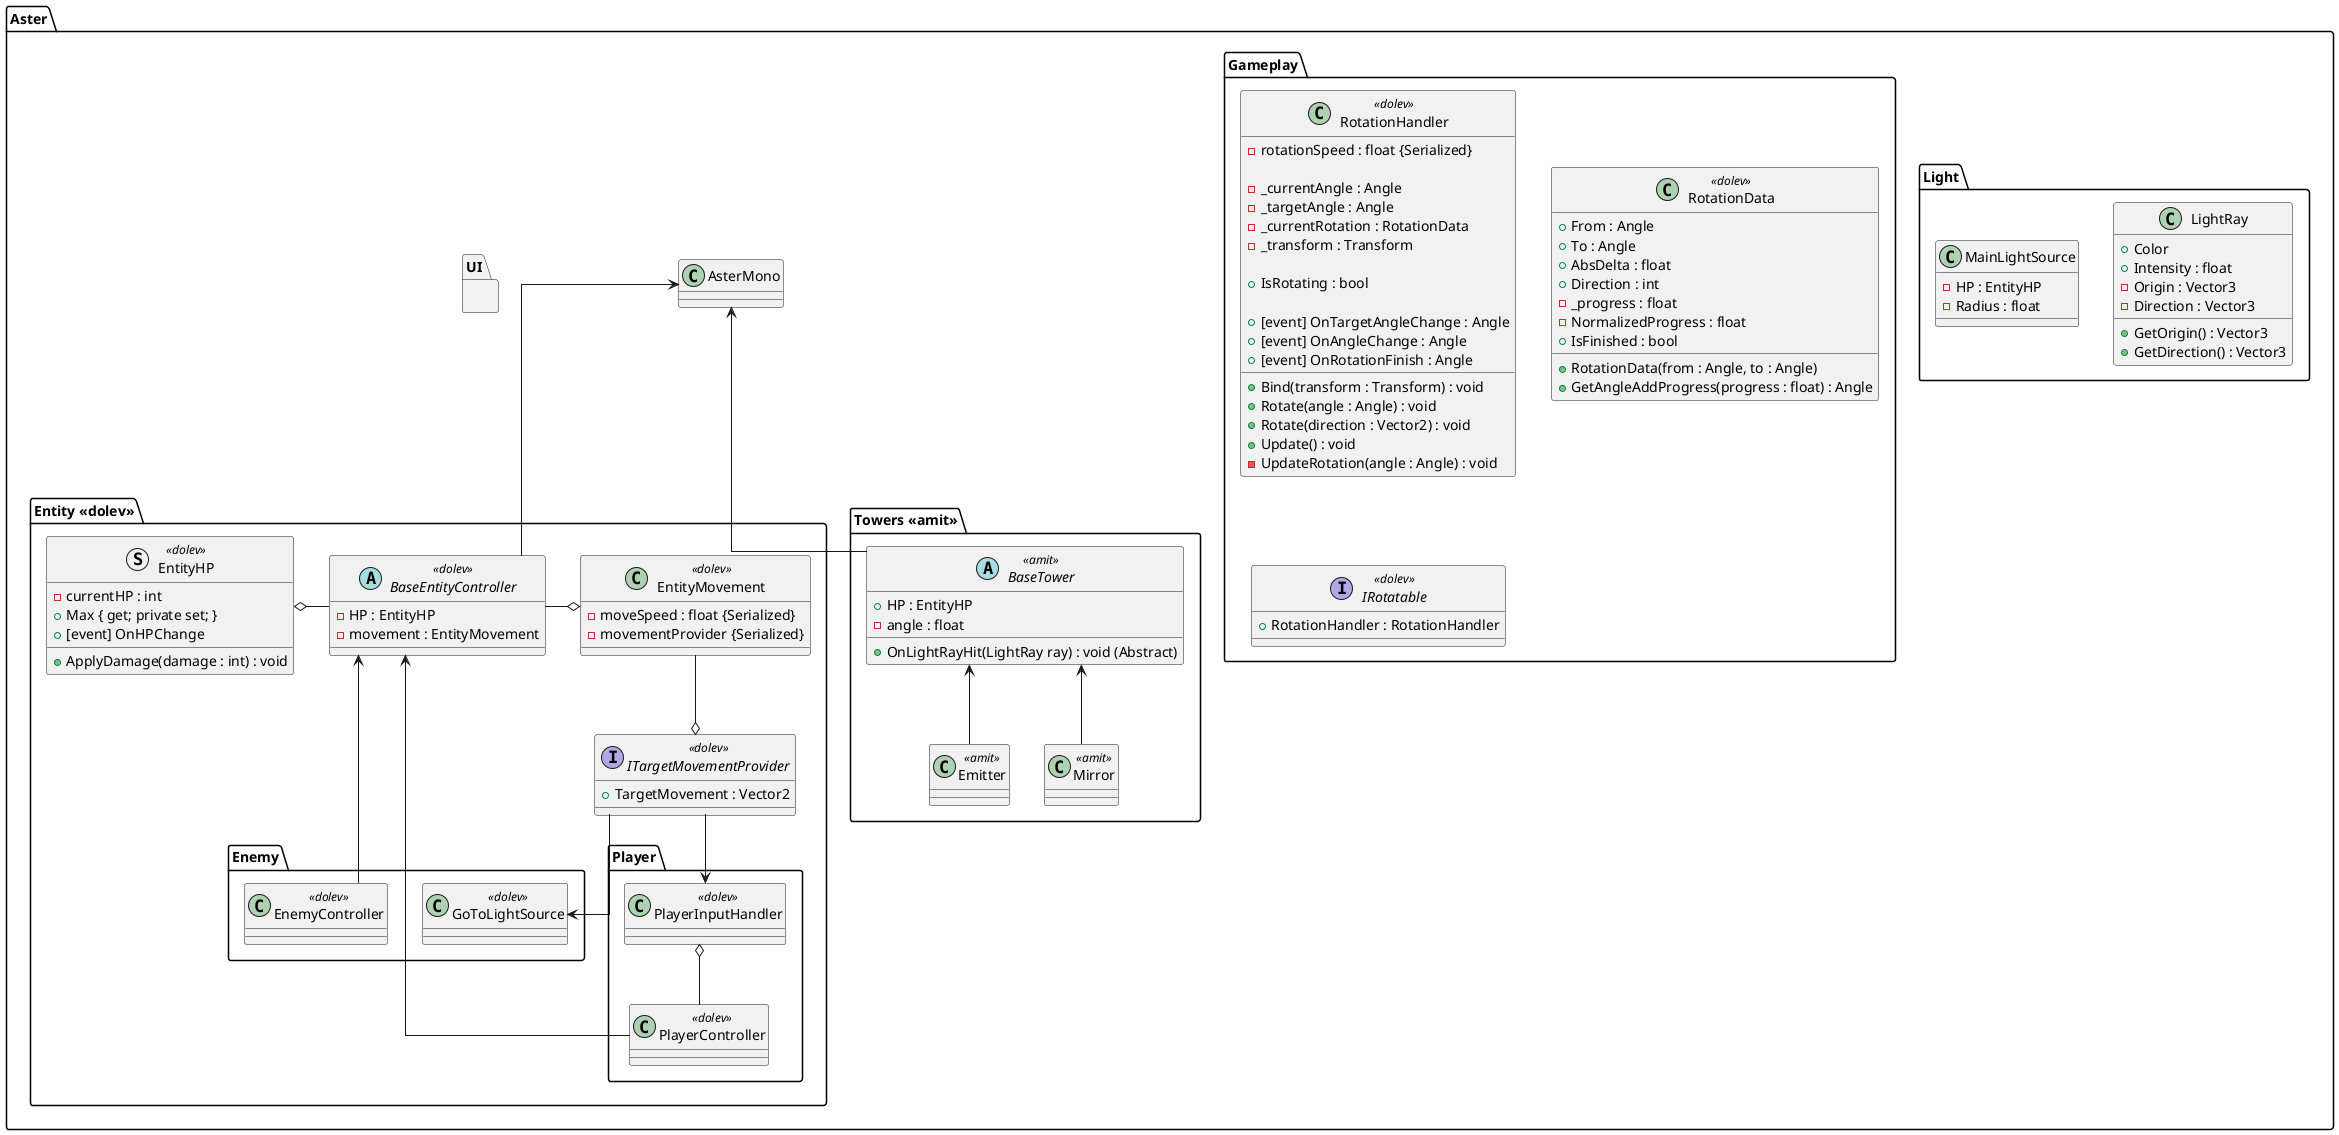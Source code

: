@startuml
skinparam linetype ortho

package Aster {
    class AsterMono
    package Light {
        class LightRay {
            + Color
            + Intensity : float
            - Origin : Vector3
            - Direction : Vector3
            + GetOrigin() : Vector3
            + GetDirection() : Vector3
            
        }
        
        class MainLightSource {
            - HP : EntityHP
            - Radius : float
        }
        
    }
    package "Towers <<amit>>"{
        abstract class BaseTower <<amit>> {
            + HP : EntityHP
            - angle : float
            + OnLightRayHit(LightRay ray) : void (Abstract)
        }
        
        class Emitter <<amit>> {
        }
        class Mirror <<amit>> {
        }
        
        Emitter -up-> BaseTower
        Mirror -up-> BaseTower
    }
    
    BaseTower -up-> AsterMono
    
    package "Entity <<dolev>>" {
        abstract class BaseEntityController <<dolev>>
        {
            - HP : EntityHP
            - movement : EntityMovement
        }
        class EntityMovement <<dolev>>
        {
            - moveSpeed : float {Serialized}
            - movementProvider {Serialized}
        }
        struct EntityHP <<dolev>> {
            - currentHP : int
            + Max { get; private set; }
            + [event] OnHPChange
            + ApplyDamage(damage : int) : void
        }
        
        package Player {
            class PlayerController <<dolev>> 
            {
            }
            class PlayerInputHandler <<dolev>>
            {
            }
            PlayerInputHandler o-- PlayerController
        }
        
        package Enemy {
            class EnemyController <<dolev>>
            class "GoToLightSource" as GTLS <<dolev>>
        }
        
        interface ITargetMovementProvider <<dolev>>
        {
            + TargetMovement : Vector2
        }
        
        
        
        BaseEntityController -right-o EntityMovement
        BaseEntityController -left-o EntityHP
        GTLS <-up- ITargetMovementProvider
        PlayerInputHandler <-up- ITargetMovementProvider
        
        EntityMovement --o ITargetMovementProvider
    }
    
    package UI {
    }
    
    package Gameplay {
        class RotationHandler <<dolev>> {
            - rotationSpeed : float {Serialized}
            
            - _currentAngle : Angle 
            - _targetAngle : Angle 
            - _currentRotation : RotationData 
            - _transform : Transform    
            
            + IsRotating : bool
        
            + [event] OnTargetAngleChange : Angle
            + [event] OnAngleChange : Angle
            + [event] OnRotationFinish : Angle
            
            + Bind(transform : Transform) : void
            + Rotate(angle : Angle) : void
            + Rotate(direction : Vector2) : void
            + Update() : void
            - UpdateRotation(angle : Angle) : void
        }
        
        class RotationData <<dolev>> {
            + From : Angle
            + To : Angle
            + AbsDelta : float
            + Direction : int
            - _progress : float
            - NormalizedProgress : float
            + IsFinished : bool
            
            + RotationData(from : Angle, to : Angle) 
            + GetAngleAddProgress(progress : float) : Angle
        }
        
        interface IRotatable <<dolev>> {
            + RotationHandler : RotationHandler
        }
    }
    
    AsterMono <-- BaseEntityController
    
    BaseEntityController <-down- PlayerController
    BaseEntityController <-down- EnemyController
}
@enduml

newpage

@startuml
'Tower Defense Game
'   - Radial Map
'   - Light Source @ Middle

package UI {
    component "Tower Picker"
}

component "Light Source" as L

component "Map" 
component "Enemy"
component "Towers" 
component "Mirrors"
component "Light Condenser" as LC
component Player {
    component Health
}
component "Light Rays" as Ray

Mirrors -up-> Towers : Type of
LC -up-> Towers : Type of

L --|> Ray : emits

Player --|> Map : moves around
Enemy --|> Map : moves around
Enemy --|> L : moving towards
Player --|> Towers : interacts with / places
Enemy -- Player : hurts

Towers --|> Ray : manipulates

@enduml

newpage

@startuml

object "Light Ray" as Ray
object Entity
object Player
object Tower
object Enemy
object Currency
object "DPS Enemy" as DPS
object "Suicide Enemy" as SE

Entity <-- Player
Entity <-- Enemy

Enemy <-- DPS
Enemy <-- SE

Tower : Price

Ray : (Origin, Direction)
Ray : Color

Entity : Health
Entity : Movement (Abstract)

Player : Player Input Handler
Currency --> Player::CurrencyTrigger 
Player : Currency Counter

SE : Damage
DPS : Damage per Second

@enduml
